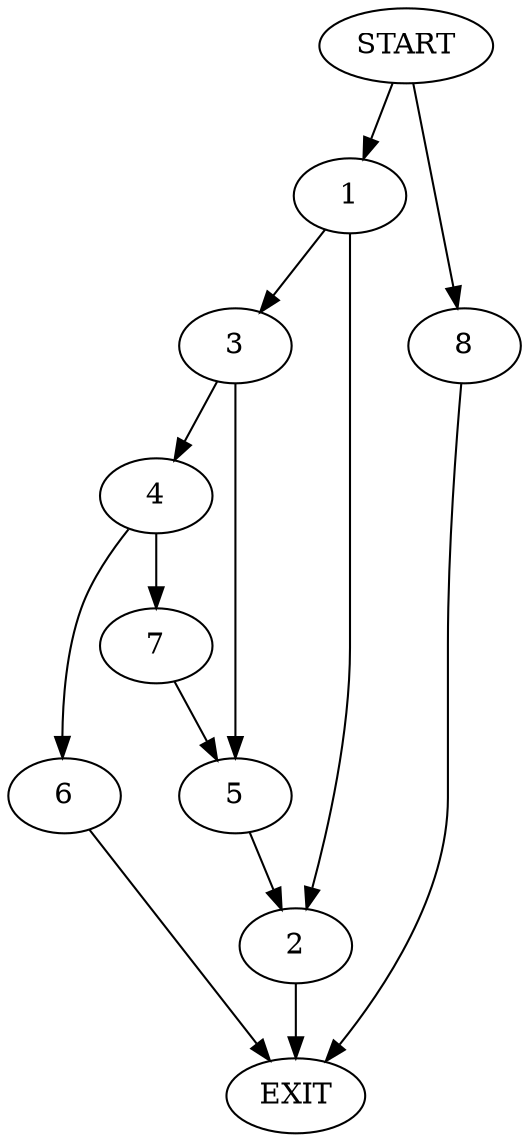 digraph {
0 [label="START"]
9 [label="EXIT"]
0 -> 1
1 -> 2
1 -> 3
2 -> 9
3 -> 4
3 -> 5
5 -> 2
4 -> 6
4 -> 7
7 -> 5
6 -> 9
0 -> 8
8 -> 9
}
